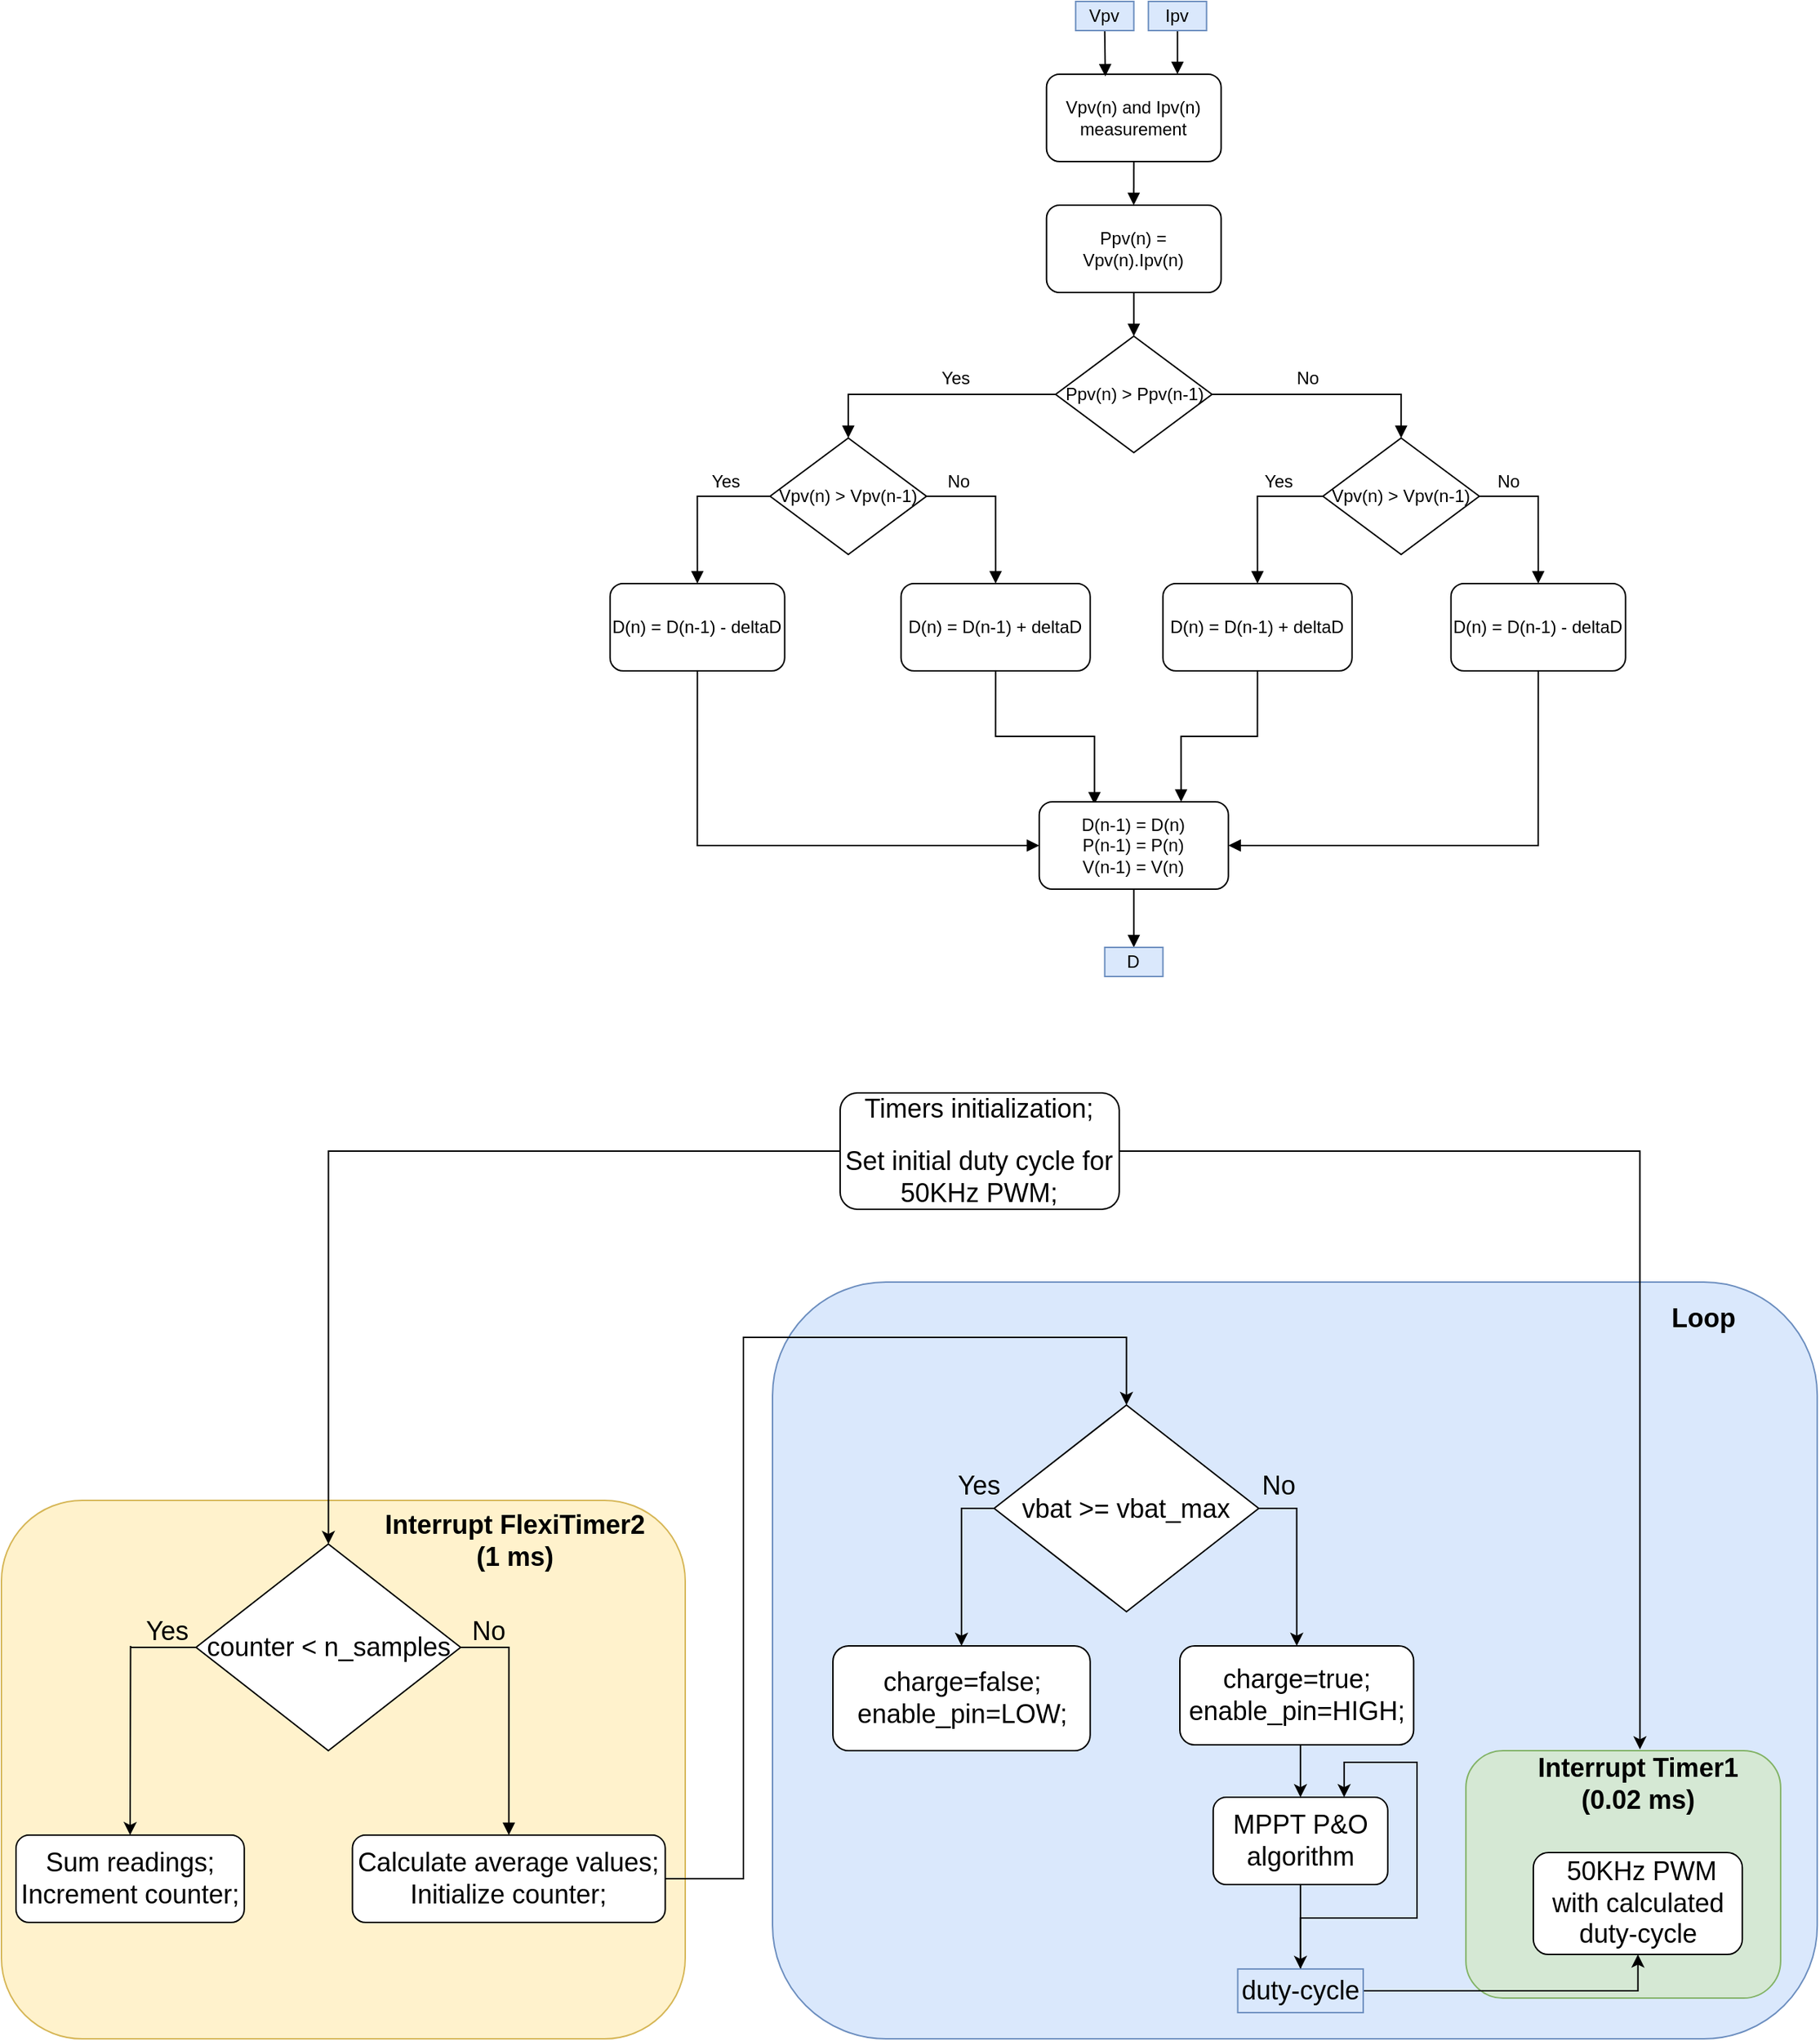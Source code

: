 <mxfile version="20.0.1" type="github">
  <diagram id="GmVliYmM2edS_pFifbmQ" name="Page-1">
    <mxGraphModel dx="1529" dy="787" grid="1" gridSize="10" guides="1" tooltips="1" connect="1" arrows="1" fold="1" page="1" pageScale="1" pageWidth="1654" pageHeight="2336" math="0" shadow="0">
      <root>
        <mxCell id="0" />
        <mxCell id="1" parent="0" />
        <mxCell id="iRftr8pLsDPuq1GjpnMW-21" value="" style="rounded=1;whiteSpace=wrap;html=1;fillColor=#dae8fc;strokeColor=#6c8ebf;" parent="1" vertex="1">
          <mxGeometry x="710" y="980" width="718.13" height="520" as="geometry" />
        </mxCell>
        <mxCell id="iRftr8pLsDPuq1GjpnMW-26" value="" style="rounded=1;whiteSpace=wrap;html=1;fillColor=#d5e8d4;strokeColor=#82b366;" parent="1" vertex="1">
          <mxGeometry x="1186.61" y="1302" width="216.34" height="170.04" as="geometry" />
        </mxCell>
        <mxCell id="iRftr8pLsDPuq1GjpnMW-20" value="" style="rounded=1;whiteSpace=wrap;html=1;fillColor=#fff2cc;strokeColor=#d6b656;" parent="1" vertex="1">
          <mxGeometry x="180" y="1130" width="470" height="370" as="geometry" />
        </mxCell>
        <mxCell id="iRftr8pLsDPuq1GjpnMW-30" style="edgeStyle=orthogonalEdgeStyle;rounded=0;orthogonalLoop=1;jettySize=auto;html=1;" parent="1" source="iRftr8pLsDPuq1GjpnMW-1" target="iRftr8pLsDPuq1GjpnMW-6" edge="1">
          <mxGeometry relative="1" as="geometry" />
        </mxCell>
        <mxCell id="iRftr8pLsDPuq1GjpnMW-32" style="edgeStyle=orthogonalEdgeStyle;rounded=0;orthogonalLoop=1;jettySize=auto;html=1;exitX=1;exitY=0.5;exitDx=0;exitDy=0;entryX=0.553;entryY=-0.005;entryDx=0;entryDy=0;entryPerimeter=0;" parent="1" source="iRftr8pLsDPuq1GjpnMW-1" target="iRftr8pLsDPuq1GjpnMW-26" edge="1">
          <mxGeometry relative="1" as="geometry">
            <mxPoint x="983.12" y="1108" as="targetPoint" />
          </mxGeometry>
        </mxCell>
        <mxCell id="iRftr8pLsDPuq1GjpnMW-1" value="&lt;div style=&quot;font-size: 18px;&quot;&gt;&lt;font style=&quot;font-size: 18px;&quot;&gt;Timers initialization;&lt;/font&gt;&lt;/div&gt;&lt;div&gt;&lt;br&gt;&lt;/div&gt;&lt;div style=&quot;font-size: 18px;&quot;&gt;Set initial duty cycle for 50KHz &lt;span style=&quot;padding: 0px; margin: 0px; color: transparent; position: absolute; cursor: text; transform-origin: 0% 0% 0px; font-style: normal; font-variant-ligatures: normal; font-variant-caps: normal; font-weight: 400; letter-spacing: normal; text-align: start; text-indent: 0px; text-transform: none; word-spacing: 0px; -webkit-text-stroke-width: 0px; background-color: rgb(255, 255, 255); text-decoration-thickness: initial; text-decoration-style: initial; text-decoration-color: initial; left: 349.606px; top: 3626.88px; font-family: sans-serif; transform: scaleX(0.962);&quot; dir=&quot;ltr&quot; role=&quot;presentation&quot;&gt;20&lt;/span&gt;&lt;span style=&quot;padding: 0px; margin: 0px; color: transparent; position: absolute; cursor: text; transform-origin: 0% 0% 0px; font-style: normal; font-variant-ligatures: normal; font-variant-caps: normal; font-weight: 400; letter-spacing: normal; text-align: start; text-indent: 0px; text-transform: none; word-spacing: 0px; -webkit-text-stroke-width: 0px; background-color: rgb(255, 255, 255); text-decoration-thickness: initial; text-decoration-style: initial; text-decoration-color: initial; left: 445.312px; top: 3626.88px; font-family: sans-serif;&quot; dir=&quot;ltr&quot; role=&quot;presentation&quot;&gt;μ&lt;/span&gt;&lt;span style=&quot;padding: 0px; margin: 0px; color: transparent; position: absolute; cursor: text; transform-origin: 0% 0% 0px; font-style: normal; font-variant-ligatures: normal; font-variant-caps: normal; font-weight: 400; letter-spacing: normal; text-align: start; text-indent: 0px; text-transform: none; word-spacing: 0px; -webkit-text-stroke-width: 0px; background-color: rgb(255, 255, 255); text-decoration-thickness: initial; text-decoration-style: initial; text-decoration-color: initial; left: 474.458px; top: 3626.88px; font-family: sans-serif;&quot; dir=&quot;ltr&quot; role=&quot;presentation&quot;&gt;s&lt;/span&gt; &lt;span style=&quot;padding: 0px; margin: 0px; color: transparent; position: absolute; cursor: text; transform-origin: 0% 0% 0px; font-style: normal; font-variant-ligatures: normal; font-variant-caps: normal; font-weight: 400; letter-spacing: normal; text-align: start; text-indent: 0px; text-transform: none; word-spacing: 0px; -webkit-text-stroke-width: 0px; background-color: rgb(255, 255, 255); text-decoration-thickness: initial; text-decoration-style: initial; text-decoration-color: initial; left: 349.606px; top: 3626.88px; font-family: sans-serif; transform: scaleX(0.962);&quot; dir=&quot;ltr&quot; role=&quot;presentation&quot;&gt;20&lt;/span&gt;&lt;span style=&quot;padding: 0px; margin: 0px; color: transparent; position: absolute; cursor: text; transform-origin: 0% 0% 0px; font-style: normal; font-variant-ligatures: normal; font-variant-caps: normal; font-weight: 400; letter-spacing: normal; text-align: start; text-indent: 0px; text-transform: none; word-spacing: 0px; -webkit-text-stroke-width: 0px; background-color: rgb(255, 255, 255); text-decoration-thickness: initial; text-decoration-style: initial; text-decoration-color: initial; left: 445.312px; top: 3626.88px; font-family: sans-serif;&quot; dir=&quot;ltr&quot; role=&quot;presentation&quot;&gt;μ&lt;/span&gt;&lt;span style=&quot;padding: 0px; margin: 0px; color: transparent; position: absolute; cursor: text; transform-origin: 0% 0% 0px; font-style: normal; font-variant-ligatures: normal; font-variant-caps: normal; font-weight: 400; letter-spacing: normal; text-align: start; text-indent: 0px; text-transform: none; word-spacing: 0px; -webkit-text-stroke-width: 0px; background-color: rgb(255, 255, 255); text-decoration-thickness: initial; text-decoration-style: initial; text-decoration-color: initial; left: 474.458px; top: 3626.88px; font-family: sans-serif;&quot; dir=&quot;ltr&quot; role=&quot;presentation&quot;&gt;s&lt;/span&gt;PWM;&lt;/div&gt;" style="rounded=1;whiteSpace=wrap;html=1;" parent="1" vertex="1">
          <mxGeometry x="756.47" y="850" width="191.87" height="80" as="geometry" />
        </mxCell>
        <mxCell id="iRftr8pLsDPuq1GjpnMW-5" style="edgeStyle=orthogonalEdgeStyle;rounded=0;orthogonalLoop=1;jettySize=auto;html=1;exitX=1;exitY=0.5;exitDx=0;exitDy=0;entryX=0.5;entryY=0;entryDx=0;entryDy=0;endArrow=block;endFill=1;" parent="1" source="iRftr8pLsDPuq1GjpnMW-6" target="iRftr8pLsDPuq1GjpnMW-8" edge="1">
          <mxGeometry relative="1" as="geometry" />
        </mxCell>
        <mxCell id="iRftr8pLsDPuq1GjpnMW-6" value="&lt;font style=&quot;font-size: 18px;&quot;&gt;counter &amp;lt; n_samples&lt;/font&gt;" style="rhombus;whiteSpace=wrap;html=1;" parent="1" vertex="1">
          <mxGeometry x="313.76" y="1160" width="181.87" height="142" as="geometry" />
        </mxCell>
        <mxCell id="iRftr8pLsDPuq1GjpnMW-7" value="&lt;div style=&quot;font-size: 18px;&quot;&gt;&lt;font style=&quot;font-size: 18px;&quot;&gt;Sum readings;&lt;/font&gt;&lt;/div&gt;&lt;div style=&quot;font-size: 18px;&quot;&gt;&lt;font style=&quot;font-size: 18px;&quot;&gt;Increment counter;&lt;/font&gt;&lt;br&gt;&lt;/div&gt;" style="rounded=1;whiteSpace=wrap;html=1;" parent="1" vertex="1">
          <mxGeometry x="190" y="1360.04" width="156.88" height="60" as="geometry" />
        </mxCell>
        <mxCell id="iRftr8pLsDPuq1GjpnMW-45" style="edgeStyle=orthogonalEdgeStyle;rounded=0;orthogonalLoop=1;jettySize=auto;html=1;exitX=1;exitY=0.5;exitDx=0;exitDy=0;entryX=0.5;entryY=0;entryDx=0;entryDy=0;" parent="1" source="iRftr8pLsDPuq1GjpnMW-8" target="94KDR1nDoEhWqQk33xy--74" edge="1">
          <mxGeometry relative="1" as="geometry">
            <Array as="points">
              <mxPoint x="690" y="1390" />
              <mxPoint x="690" y="1018" />
              <mxPoint x="953" y="1018" />
            </Array>
            <mxPoint x="949.415" y="1038" as="targetPoint" />
          </mxGeometry>
        </mxCell>
        <mxCell id="iRftr8pLsDPuq1GjpnMW-8" value="&lt;font style=&quot;font-size: 18px;&quot;&gt;Calculate average values;&lt;br&gt;Initialize counter;&lt;/font&gt;" style="rounded=1;whiteSpace=wrap;html=1;" parent="1" vertex="1">
          <mxGeometry x="421.26" y="1360.04" width="215" height="60" as="geometry" />
        </mxCell>
        <mxCell id="94KDR1nDoEhWqQk33xy--72" style="edgeStyle=orthogonalEdgeStyle;rounded=0;orthogonalLoop=1;jettySize=auto;html=1;exitX=0;exitY=0.5;exitDx=0;exitDy=0;entryX=0.5;entryY=0;entryDx=0;entryDy=0;fontSize=18;" parent="1" source="iRftr8pLsDPuq1GjpnMW-6" target="iRftr8pLsDPuq1GjpnMW-7" edge="1">
          <mxGeometry relative="1" as="geometry">
            <Array as="points">
              <mxPoint x="268.76" y="1231" />
              <mxPoint x="268.76" y="1230" />
            </Array>
          </mxGeometry>
        </mxCell>
        <mxCell id="iRftr8pLsDPuq1GjpnMW-9" value="&lt;font style=&quot;font-size: 18px;&quot;&gt;Yes&lt;/font&gt;" style="text;html=1;strokeColor=none;fillColor=none;align=center;verticalAlign=middle;whiteSpace=wrap;rounded=0;" parent="1" vertex="1">
          <mxGeometry x="273.76" y="1210" width="40" height="20" as="geometry" />
        </mxCell>
        <mxCell id="iRftr8pLsDPuq1GjpnMW-10" value="&lt;font style=&quot;font-size: 18px;&quot;&gt;No&lt;/font&gt;" style="text;html=1;strokeColor=none;fillColor=none;align=center;verticalAlign=middle;whiteSpace=wrap;rounded=0;" parent="1" vertex="1">
          <mxGeometry x="495.32" y="1210" width="40" height="20" as="geometry" />
        </mxCell>
        <mxCell id="iRftr8pLsDPuq1GjpnMW-17" style="edgeStyle=orthogonalEdgeStyle;rounded=0;orthogonalLoop=1;jettySize=auto;html=1;exitX=0.5;exitY=1;exitDx=0;exitDy=0;entryX=0.5;entryY=0;entryDx=0;entryDy=0;" parent="1" source="iRftr8pLsDPuq1GjpnMW-12" edge="1">
          <mxGeometry relative="1" as="geometry">
            <mxPoint x="1072.9" y="1452.04" as="targetPoint" />
          </mxGeometry>
        </mxCell>
        <mxCell id="iRftr8pLsDPuq1GjpnMW-12" value="&lt;font style=&quot;font-size: 18px;&quot;&gt;MPPT P&amp;amp;O algorithm&lt;/font&gt;" style="rounded=1;whiteSpace=wrap;html=1;" parent="1" vertex="1">
          <mxGeometry x="1012.9" y="1334.04" width="120" height="60" as="geometry" />
        </mxCell>
        <mxCell id="iRftr8pLsDPuq1GjpnMW-18" style="edgeStyle=orthogonalEdgeStyle;rounded=0;orthogonalLoop=1;jettySize=auto;html=1;entryX=0.75;entryY=0;entryDx=0;entryDy=0;" parent="1" target="iRftr8pLsDPuq1GjpnMW-12" edge="1">
          <mxGeometry relative="1" as="geometry">
            <mxPoint x="1072.934" y="1452.04" as="sourcePoint" />
            <Array as="points">
              <mxPoint x="1073" y="1417" />
              <mxPoint x="1153" y="1417" />
              <mxPoint x="1153" y="1310" />
              <mxPoint x="1103" y="1310" />
            </Array>
          </mxGeometry>
        </mxCell>
        <mxCell id="iRftr8pLsDPuq1GjpnMW-19" value="&lt;font style=&quot;font-size: 18px;&quot;&gt;&amp;nbsp;50KHz &lt;span style=&quot;padding: 0px; margin: 0px; color: transparent; position: absolute; cursor: text; transform-origin: 0% 0% 0px; font-style: normal; font-variant-ligatures: normal; font-variant-caps: normal; font-weight: 400; letter-spacing: normal; text-align: start; text-indent: 0px; text-transform: none; word-spacing: 0px; -webkit-text-stroke-width: 0px; background-color: rgb(255, 255, 255); text-decoration-thickness: initial; text-decoration-style: initial; text-decoration-color: initial; left: 349.606px; top: 3626.88px; font-family: sans-serif; transform: scaleX(0.962);&quot; dir=&quot;ltr&quot; role=&quot;presentation&quot;&gt;20&lt;/span&gt;&lt;span style=&quot;padding: 0px; margin: 0px; color: transparent; position: absolute; cursor: text; transform-origin: 0% 0% 0px; font-style: normal; font-variant-ligatures: normal; font-variant-caps: normal; font-weight: 400; letter-spacing: normal; text-align: start; text-indent: 0px; text-transform: none; word-spacing: 0px; -webkit-text-stroke-width: 0px; background-color: rgb(255, 255, 255); text-decoration-thickness: initial; text-decoration-style: initial; text-decoration-color: initial; left: 445.312px; top: 3626.88px; font-family: sans-serif;&quot; dir=&quot;ltr&quot; role=&quot;presentation&quot;&gt;μ&lt;/span&gt;&lt;span style=&quot;padding: 0px; margin: 0px; color: transparent; position: absolute; cursor: text; transform-origin: 0% 0% 0px; font-style: normal; font-variant-ligatures: normal; font-variant-caps: normal; font-weight: 400; letter-spacing: normal; text-align: start; text-indent: 0px; text-transform: none; word-spacing: 0px; -webkit-text-stroke-width: 0px; background-color: rgb(255, 255, 255); text-decoration-thickness: initial; text-decoration-style: initial; text-decoration-color: initial; left: 474.458px; top: 3626.88px; font-family: sans-serif;&quot; dir=&quot;ltr&quot; role=&quot;presentation&quot;&gt;s&lt;/span&gt; &lt;span style=&quot;padding: 0px; margin: 0px; color: transparent; position: absolute; cursor: text; transform-origin: 0% 0% 0px; font-style: normal; font-variant-ligatures: normal; font-variant-caps: normal; font-weight: 400; letter-spacing: normal; text-align: start; text-indent: 0px; text-transform: none; word-spacing: 0px; -webkit-text-stroke-width: 0px; background-color: rgb(255, 255, 255); text-decoration-thickness: initial; text-decoration-style: initial; text-decoration-color: initial; left: 349.606px; top: 3626.88px; font-family: sans-serif; transform: scaleX(0.962);&quot; dir=&quot;ltr&quot; role=&quot;presentation&quot;&gt;20&lt;/span&gt;&lt;span style=&quot;padding: 0px; margin: 0px; color: transparent; position: absolute; cursor: text; transform-origin: 0% 0% 0px; font-style: normal; font-variant-ligatures: normal; font-variant-caps: normal; font-weight: 400; letter-spacing: normal; text-align: start; text-indent: 0px; text-transform: none; word-spacing: 0px; -webkit-text-stroke-width: 0px; background-color: rgb(255, 255, 255); text-decoration-thickness: initial; text-decoration-style: initial; text-decoration-color: initial; left: 445.312px; top: 3626.88px; font-family: sans-serif;&quot; dir=&quot;ltr&quot; role=&quot;presentation&quot;&gt;μ&lt;/span&gt;&lt;span style=&quot;padding: 0px; margin: 0px; color: transparent; position: absolute; cursor: text; transform-origin: 0% 0% 0px; font-style: normal; font-variant-ligatures: normal; font-variant-caps: normal; font-weight: 400; letter-spacing: normal; text-align: start; text-indent: 0px; text-transform: none; word-spacing: 0px; -webkit-text-stroke-width: 0px; background-color: rgb(255, 255, 255); text-decoration-thickness: initial; text-decoration-style: initial; text-decoration-color: initial; left: 474.458px; top: 3626.88px; font-family: sans-serif;&quot; dir=&quot;ltr&quot; role=&quot;presentation&quot;&gt;s&lt;/span&gt;PWM with calculated duty-cycle&lt;/font&gt;" style="rounded=1;whiteSpace=wrap;html=1;" parent="1" vertex="1">
          <mxGeometry x="1232.95" y="1372" width="143.66" height="70.04" as="geometry" />
        </mxCell>
        <mxCell id="iRftr8pLsDPuq1GjpnMW-23" value="&lt;font style=&quot;font-size: 18px;&quot;&gt;Loop&lt;/font&gt;" style="text;html=1;strokeColor=none;fillColor=none;align=center;verticalAlign=middle;whiteSpace=wrap;rounded=0;fontStyle=1" parent="1" vertex="1">
          <mxGeometry x="1310.0" y="990" width="80" height="30" as="geometry" />
        </mxCell>
        <mxCell id="iRftr8pLsDPuq1GjpnMW-27" style="edgeStyle=orthogonalEdgeStyle;rounded=0;orthogonalLoop=1;jettySize=auto;html=1;exitX=1;exitY=0.5;exitDx=0;exitDy=0;" parent="1" source="iRftr8pLsDPuq1GjpnMW-24" target="iRftr8pLsDPuq1GjpnMW-19" edge="1">
          <mxGeometry relative="1" as="geometry" />
        </mxCell>
        <mxCell id="iRftr8pLsDPuq1GjpnMW-24" value="&lt;font style=&quot;font-size: 18px;&quot;&gt;duty-cycle&lt;/font&gt;" style="text;html=1;strokeColor=#6c8ebf;fillColor=#dae8fc;align=center;verticalAlign=middle;whiteSpace=wrap;rounded=0;" parent="1" vertex="1">
          <mxGeometry x="1029.77" y="1452.04" width="86.27" height="29.96" as="geometry" />
        </mxCell>
        <mxCell id="iRftr8pLsDPuq1GjpnMW-28" value="&lt;font style=&quot;font-size: 18px;&quot;&gt;&lt;b&gt;Interrupt Timer1 &lt;br&gt;&lt;/b&gt;&lt;/font&gt;&lt;div&gt;&lt;font style=&quot;font-size: 18px;&quot;&gt;&lt;b&gt;(0.02 ms)&lt;/b&gt;&lt;/font&gt;&lt;/div&gt;" style="text;html=1;strokeColor=none;fillColor=none;align=center;verticalAlign=middle;whiteSpace=wrap;rounded=0;" parent="1" vertex="1">
          <mxGeometry x="1206.61" y="1310" width="196.34" height="30" as="geometry" />
        </mxCell>
        <mxCell id="iRftr8pLsDPuq1GjpnMW-40" value="&lt;font style=&quot;font-size: 18px;&quot;&gt;Yes&lt;/font&gt;" style="text;html=1;strokeColor=none;fillColor=none;align=center;verticalAlign=middle;whiteSpace=wrap;rounded=0;" parent="1" vertex="1">
          <mxGeometry x="832.4" y="1110" width="40" height="20" as="geometry" />
        </mxCell>
        <mxCell id="iRftr8pLsDPuq1GjpnMW-41" value="&lt;font style=&quot;font-size: 18px;&quot;&gt;No&lt;/font&gt;" style="text;html=1;strokeColor=none;fillColor=none;align=center;verticalAlign=middle;whiteSpace=wrap;rounded=0;" parent="1" vertex="1">
          <mxGeometry x="1038.34" y="1110" width="40" height="20" as="geometry" />
        </mxCell>
        <mxCell id="iRftr8pLsDPuq1GjpnMW-43" value="&lt;div style=&quot;font-size: 18px;&quot;&gt;&lt;font style=&quot;font-size: 18px;&quot;&gt;charge=false;&lt;/font&gt;&lt;/div&gt;&lt;div style=&quot;font-size: 18px;&quot;&gt;&lt;font style=&quot;font-size: 18px;&quot;&gt;enable_pin=LOW;&lt;/font&gt;&lt;br&gt;&lt;/div&gt;" style="rounded=1;whiteSpace=wrap;html=1;" parent="1" vertex="1">
          <mxGeometry x="751.52" y="1230" width="176.82" height="72" as="geometry" />
        </mxCell>
        <mxCell id="iRftr8pLsDPuq1GjpnMW-46" style="edgeStyle=orthogonalEdgeStyle;rounded=0;orthogonalLoop=1;jettySize=auto;html=1;exitX=0.5;exitY=1;exitDx=0;exitDy=0;entryX=0.5;entryY=0;entryDx=0;entryDy=0;" parent="1" source="iRftr8pLsDPuq1GjpnMW-44" target="iRftr8pLsDPuq1GjpnMW-12" edge="1">
          <mxGeometry relative="1" as="geometry" />
        </mxCell>
        <mxCell id="iRftr8pLsDPuq1GjpnMW-44" value="&lt;div style=&quot;font-size: 18px;&quot;&gt;&lt;font style=&quot;font-size: 18px;&quot;&gt;charge=true;&lt;/font&gt;&lt;/div&gt;&lt;div style=&quot;font-size: 18px;&quot;&gt;&lt;font style=&quot;font-size: 18px;&quot;&gt;enable_pin=HIGH;&lt;br&gt;&lt;/font&gt;&lt;/div&gt;" style="rounded=1;whiteSpace=wrap;html=1;" parent="1" vertex="1">
          <mxGeometry x="990" y="1230" width="160.68" height="68" as="geometry" />
        </mxCell>
        <mxCell id="94KDR1nDoEhWqQk33xy--77" style="edgeStyle=orthogonalEdgeStyle;rounded=0;orthogonalLoop=1;jettySize=auto;html=1;exitX=0;exitY=0.5;exitDx=0;exitDy=0;fontSize=18;" parent="1" source="94KDR1nDoEhWqQk33xy--74" target="iRftr8pLsDPuq1GjpnMW-43" edge="1">
          <mxGeometry relative="1" as="geometry" />
        </mxCell>
        <mxCell id="94KDR1nDoEhWqQk33xy--78" style="edgeStyle=orthogonalEdgeStyle;rounded=0;orthogonalLoop=1;jettySize=auto;html=1;exitX=1;exitY=0.5;exitDx=0;exitDy=0;entryX=0.5;entryY=0;entryDx=0;entryDy=0;fontSize=18;" parent="1" source="94KDR1nDoEhWqQk33xy--74" target="iRftr8pLsDPuq1GjpnMW-44" edge="1">
          <mxGeometry relative="1" as="geometry" />
        </mxCell>
        <mxCell id="94KDR1nDoEhWqQk33xy--74" value="&lt;font style=&quot;font-size: 18px;&quot;&gt;vbat &amp;gt;= vbat_max&lt;/font&gt;" style="rhombus;whiteSpace=wrap;html=1;" parent="1" vertex="1">
          <mxGeometry x="862.35" y="1064.5" width="181.87" height="142" as="geometry" />
        </mxCell>
        <mxCell id="94KDR1nDoEhWqQk33xy--80" style="edgeStyle=none;rounded=0;orthogonalLoop=1;jettySize=auto;html=1;exitX=0.5;exitY=1;exitDx=0;exitDy=0;endArrow=block;endFill=1;" parent="1" source="94KDR1nDoEhWqQk33xy--81" edge="1">
          <mxGeometry relative="1" as="geometry">
            <mxPoint x="958.271" y="240" as="targetPoint" />
          </mxGeometry>
        </mxCell>
        <mxCell id="94KDR1nDoEhWqQk33xy--81" value="Vpv(n) and Ipv(n) measurement" style="rounded=1;whiteSpace=wrap;html=1;" parent="1" vertex="1">
          <mxGeometry x="898.34" y="150" width="120" height="60" as="geometry" />
        </mxCell>
        <mxCell id="94KDR1nDoEhWqQk33xy--82" style="edgeStyle=none;rounded=0;orthogonalLoop=1;jettySize=auto;html=1;exitX=0.5;exitY=1;exitDx=0;exitDy=0;entryX=0.5;entryY=0;entryDx=0;entryDy=0;endArrow=block;endFill=1;" parent="1" source="94KDR1nDoEhWqQk33xy--83" target="94KDR1nDoEhWqQk33xy--86" edge="1">
          <mxGeometry relative="1" as="geometry" />
        </mxCell>
        <mxCell id="94KDR1nDoEhWqQk33xy--83" value="Ppv(n) = Vpv(n).Ipv(n)" style="rounded=1;whiteSpace=wrap;html=1;" parent="1" vertex="1">
          <mxGeometry x="898.34" y="240" width="120" height="60" as="geometry" />
        </mxCell>
        <mxCell id="94KDR1nDoEhWqQk33xy--84" style="edgeStyle=orthogonalEdgeStyle;rounded=0;orthogonalLoop=1;jettySize=auto;html=1;entryX=0.5;entryY=0;entryDx=0;entryDy=0;endArrow=block;endFill=1;" parent="1" source="94KDR1nDoEhWqQk33xy--86" target="94KDR1nDoEhWqQk33xy--89" edge="1">
          <mxGeometry relative="1" as="geometry" />
        </mxCell>
        <mxCell id="94KDR1nDoEhWqQk33xy--85" style="edgeStyle=orthogonalEdgeStyle;rounded=0;orthogonalLoop=1;jettySize=auto;html=1;exitX=1;exitY=0.5;exitDx=0;exitDy=0;entryX=0.5;entryY=0;entryDx=0;entryDy=0;endArrow=block;endFill=1;" parent="1" source="94KDR1nDoEhWqQk33xy--86" target="94KDR1nDoEhWqQk33xy--92" edge="1">
          <mxGeometry relative="1" as="geometry" />
        </mxCell>
        <mxCell id="94KDR1nDoEhWqQk33xy--86" value="Ppv(n) &amp;gt; Ppv(n-1)" style="rhombus;whiteSpace=wrap;html=1;" parent="1" vertex="1">
          <mxGeometry x="904.59" y="330" width="107.5" height="80" as="geometry" />
        </mxCell>
        <mxCell id="94KDR1nDoEhWqQk33xy--87" style="edgeStyle=orthogonalEdgeStyle;rounded=0;orthogonalLoop=1;jettySize=auto;html=1;exitX=0;exitY=0.5;exitDx=0;exitDy=0;entryX=0.5;entryY=0;entryDx=0;entryDy=0;endArrow=block;endFill=1;" parent="1" source="94KDR1nDoEhWqQk33xy--89" target="94KDR1nDoEhWqQk33xy--96" edge="1">
          <mxGeometry relative="1" as="geometry">
            <Array as="points">
              <mxPoint x="658.34" y="440" />
            </Array>
          </mxGeometry>
        </mxCell>
        <mxCell id="94KDR1nDoEhWqQk33xy--88" style="edgeStyle=orthogonalEdgeStyle;rounded=0;orthogonalLoop=1;jettySize=auto;html=1;exitX=1;exitY=0.5;exitDx=0;exitDy=0;entryX=0.5;entryY=0;entryDx=0;entryDy=0;endArrow=block;endFill=1;" parent="1" source="94KDR1nDoEhWqQk33xy--89" target="94KDR1nDoEhWqQk33xy--98" edge="1">
          <mxGeometry relative="1" as="geometry" />
        </mxCell>
        <mxCell id="94KDR1nDoEhWqQk33xy--89" value="Vpv(n) &amp;gt; Vpv(n-1)" style="rhombus;whiteSpace=wrap;html=1;" parent="1" vertex="1">
          <mxGeometry x="708.34" y="400" width="107.5" height="80" as="geometry" />
        </mxCell>
        <mxCell id="94KDR1nDoEhWqQk33xy--90" style="edgeStyle=orthogonalEdgeStyle;rounded=0;orthogonalLoop=1;jettySize=auto;html=1;exitX=0;exitY=0.5;exitDx=0;exitDy=0;entryX=0.5;entryY=0;entryDx=0;entryDy=0;endArrow=block;endFill=1;" parent="1" source="94KDR1nDoEhWqQk33xy--92" target="94KDR1nDoEhWqQk33xy--100" edge="1">
          <mxGeometry relative="1" as="geometry" />
        </mxCell>
        <mxCell id="94KDR1nDoEhWqQk33xy--91" style="edgeStyle=orthogonalEdgeStyle;rounded=0;orthogonalLoop=1;jettySize=auto;html=1;exitX=1;exitY=0.5;exitDx=0;exitDy=0;entryX=0.5;entryY=0;entryDx=0;entryDy=0;endArrow=block;endFill=1;" parent="1" source="94KDR1nDoEhWqQk33xy--92" target="94KDR1nDoEhWqQk33xy--102" edge="1">
          <mxGeometry relative="1" as="geometry" />
        </mxCell>
        <mxCell id="94KDR1nDoEhWqQk33xy--92" value="Vpv(n) &amp;gt; Vpv(n-1)" style="rhombus;whiteSpace=wrap;html=1;" parent="1" vertex="1">
          <mxGeometry x="1088.34" y="400" width="107.5" height="80" as="geometry" />
        </mxCell>
        <mxCell id="94KDR1nDoEhWqQk33xy--93" value="Yes" style="text;html=1;strokeColor=none;fillColor=none;align=center;verticalAlign=middle;whiteSpace=wrap;rounded=0;" parent="1" vertex="1">
          <mxGeometry x="815.84" y="349" width="40" height="20" as="geometry" />
        </mxCell>
        <mxCell id="94KDR1nDoEhWqQk33xy--94" value="No" style="text;html=1;strokeColor=none;fillColor=none;align=center;verticalAlign=middle;whiteSpace=wrap;rounded=0;" parent="1" vertex="1">
          <mxGeometry x="1058.34" y="349" width="40" height="20" as="geometry" />
        </mxCell>
        <mxCell id="94KDR1nDoEhWqQk33xy--95" style="edgeStyle=orthogonalEdgeStyle;rounded=0;orthogonalLoop=1;jettySize=auto;html=1;exitX=0.5;exitY=1;exitDx=0;exitDy=0;entryX=0;entryY=0.5;entryDx=0;entryDy=0;endArrow=block;endFill=1;" parent="1" source="94KDR1nDoEhWqQk33xy--96" target="94KDR1nDoEhWqQk33xy--108" edge="1">
          <mxGeometry relative="1" as="geometry" />
        </mxCell>
        <mxCell id="94KDR1nDoEhWqQk33xy--96" value="D(n) = D(n-1) - deltaD" style="rounded=1;whiteSpace=wrap;html=1;" parent="1" vertex="1">
          <mxGeometry x="598.34" y="500" width="120" height="60" as="geometry" />
        </mxCell>
        <mxCell id="94KDR1nDoEhWqQk33xy--97" style="edgeStyle=orthogonalEdgeStyle;rounded=0;orthogonalLoop=1;jettySize=auto;html=1;exitX=0.5;exitY=1;exitDx=0;exitDy=0;entryX=0.292;entryY=0.031;entryDx=0;entryDy=0;entryPerimeter=0;endArrow=block;endFill=1;" parent="1" source="94KDR1nDoEhWqQk33xy--98" target="94KDR1nDoEhWqQk33xy--108" edge="1">
          <mxGeometry relative="1" as="geometry" />
        </mxCell>
        <mxCell id="94KDR1nDoEhWqQk33xy--98" value="D(n) = D(n-1) + deltaD" style="rounded=1;whiteSpace=wrap;html=1;" parent="1" vertex="1">
          <mxGeometry x="798.34" y="500" width="130" height="60" as="geometry" />
        </mxCell>
        <mxCell id="94KDR1nDoEhWqQk33xy--99" style="edgeStyle=orthogonalEdgeStyle;rounded=0;orthogonalLoop=1;jettySize=auto;html=1;exitX=0.5;exitY=1;exitDx=0;exitDy=0;entryX=0.75;entryY=0;entryDx=0;entryDy=0;endArrow=block;endFill=1;" parent="1" source="94KDR1nDoEhWqQk33xy--100" target="94KDR1nDoEhWqQk33xy--108" edge="1">
          <mxGeometry relative="1" as="geometry" />
        </mxCell>
        <mxCell id="94KDR1nDoEhWqQk33xy--100" value="D(n) = D(n-1) + deltaD" style="rounded=1;whiteSpace=wrap;html=1;" parent="1" vertex="1">
          <mxGeometry x="978.34" y="500" width="130" height="60" as="geometry" />
        </mxCell>
        <mxCell id="94KDR1nDoEhWqQk33xy--101" style="edgeStyle=orthogonalEdgeStyle;rounded=0;orthogonalLoop=1;jettySize=auto;html=1;exitX=0.5;exitY=1;exitDx=0;exitDy=0;entryX=1;entryY=0.5;entryDx=0;entryDy=0;endArrow=block;endFill=1;" parent="1" source="94KDR1nDoEhWqQk33xy--102" target="94KDR1nDoEhWqQk33xy--108" edge="1">
          <mxGeometry relative="1" as="geometry" />
        </mxCell>
        <mxCell id="94KDR1nDoEhWqQk33xy--102" value="D(n) = D(n-1) - deltaD" style="rounded=1;whiteSpace=wrap;html=1;" parent="1" vertex="1">
          <mxGeometry x="1176.34" y="500" width="120" height="60" as="geometry" />
        </mxCell>
        <mxCell id="94KDR1nDoEhWqQk33xy--103" value="Yes" style="text;html=1;strokeColor=none;fillColor=none;align=center;verticalAlign=middle;whiteSpace=wrap;rounded=0;" parent="1" vertex="1">
          <mxGeometry x="658.34" y="420" width="40" height="20" as="geometry" />
        </mxCell>
        <mxCell id="94KDR1nDoEhWqQk33xy--104" value="Yes" style="text;html=1;strokeColor=none;fillColor=none;align=center;verticalAlign=middle;whiteSpace=wrap;rounded=0;" parent="1" vertex="1">
          <mxGeometry x="1038.34" y="420" width="40" height="20" as="geometry" />
        </mxCell>
        <mxCell id="94KDR1nDoEhWqQk33xy--105" value="No" style="text;html=1;strokeColor=none;fillColor=none;align=center;verticalAlign=middle;whiteSpace=wrap;rounded=0;" parent="1" vertex="1">
          <mxGeometry x="818.34" y="420" width="40" height="20" as="geometry" />
        </mxCell>
        <mxCell id="94KDR1nDoEhWqQk33xy--106" value="No" style="text;html=1;strokeColor=none;fillColor=none;align=center;verticalAlign=middle;whiteSpace=wrap;rounded=0;" parent="1" vertex="1">
          <mxGeometry x="1195.84" y="420" width="40" height="20" as="geometry" />
        </mxCell>
        <mxCell id="94KDR1nDoEhWqQk33xy--107" style="edgeStyle=none;rounded=0;orthogonalLoop=1;jettySize=auto;html=1;exitX=0.5;exitY=1;exitDx=0;exitDy=0;endArrow=block;endFill=1;" parent="1" source="94KDR1nDoEhWqQk33xy--108" target="94KDR1nDoEhWqQk33xy--114" edge="1">
          <mxGeometry relative="1" as="geometry" />
        </mxCell>
        <mxCell id="94KDR1nDoEhWqQk33xy--108" value="&lt;div&gt;D(n-1) = D(n)&lt;/div&gt;&lt;div&gt;P(n-1) = P(n)&lt;/div&gt;&lt;div&gt;V(n-1) = V(n)&lt;br&gt;&lt;/div&gt;" style="rounded=1;whiteSpace=wrap;html=1;" parent="1" vertex="1">
          <mxGeometry x="893.34" y="650" width="130" height="60" as="geometry" />
        </mxCell>
        <mxCell id="94KDR1nDoEhWqQk33xy--109" style="edgeStyle=none;rounded=0;orthogonalLoop=1;jettySize=auto;html=1;entryX=0.5;entryY=0;entryDx=0;entryDy=0;endArrow=block;endFill=1;" parent="1" source="94KDR1nDoEhWqQk33xy--83" target="94KDR1nDoEhWqQk33xy--83" edge="1">
          <mxGeometry relative="1" as="geometry" />
        </mxCell>
        <mxCell id="94KDR1nDoEhWqQk33xy--110" style="edgeStyle=none;rounded=0;orthogonalLoop=1;jettySize=auto;html=1;exitX=0.5;exitY=1;exitDx=0;exitDy=0;entryX=0.337;entryY=0.026;entryDx=0;entryDy=0;entryPerimeter=0;endArrow=block;endFill=1;" parent="1" source="94KDR1nDoEhWqQk33xy--111" target="94KDR1nDoEhWqQk33xy--81" edge="1">
          <mxGeometry relative="1" as="geometry" />
        </mxCell>
        <mxCell id="94KDR1nDoEhWqQk33xy--111" value="Vpv" style="text;html=1;strokeColor=#6c8ebf;fillColor=#dae8fc;align=center;verticalAlign=middle;whiteSpace=wrap;rounded=0;" parent="1" vertex="1">
          <mxGeometry x="918.34" y="100" width="40" height="20" as="geometry" />
        </mxCell>
        <mxCell id="94KDR1nDoEhWqQk33xy--112" style="edgeStyle=none;rounded=0;orthogonalLoop=1;jettySize=auto;html=1;exitX=0.5;exitY=1;exitDx=0;exitDy=0;entryX=0.75;entryY=0;entryDx=0;entryDy=0;endArrow=block;endFill=1;" parent="1" source="94KDR1nDoEhWqQk33xy--113" target="94KDR1nDoEhWqQk33xy--81" edge="1">
          <mxGeometry relative="1" as="geometry" />
        </mxCell>
        <mxCell id="94KDR1nDoEhWqQk33xy--113" value="Ipv" style="text;html=1;strokeColor=#6c8ebf;fillColor=#dae8fc;align=center;verticalAlign=middle;whiteSpace=wrap;rounded=0;" parent="1" vertex="1">
          <mxGeometry x="968.34" y="100" width="40" height="20" as="geometry" />
        </mxCell>
        <mxCell id="94KDR1nDoEhWqQk33xy--114" value="D" style="text;html=1;strokeColor=#6c8ebf;fillColor=#dae8fc;align=center;verticalAlign=middle;whiteSpace=wrap;rounded=0;" parent="1" vertex="1">
          <mxGeometry x="938.34" y="750" width="40" height="20" as="geometry" />
        </mxCell>
        <mxCell id="fDyNw0uGraEaV4XgP62G-1" value="&lt;font style=&quot;font-size: 18px;&quot;&gt;&lt;b&gt;Interrupt FlexiTimer2 (1 ms&lt;/b&gt;&lt;b&gt;)&lt;/b&gt;&lt;/font&gt;" style="text;html=1;strokeColor=none;fillColor=none;align=center;verticalAlign=middle;whiteSpace=wrap;rounded=0;" parent="1" vertex="1">
          <mxGeometry x="434.92" y="1143" width="196.34" height="30" as="geometry" />
        </mxCell>
      </root>
    </mxGraphModel>
  </diagram>
</mxfile>
